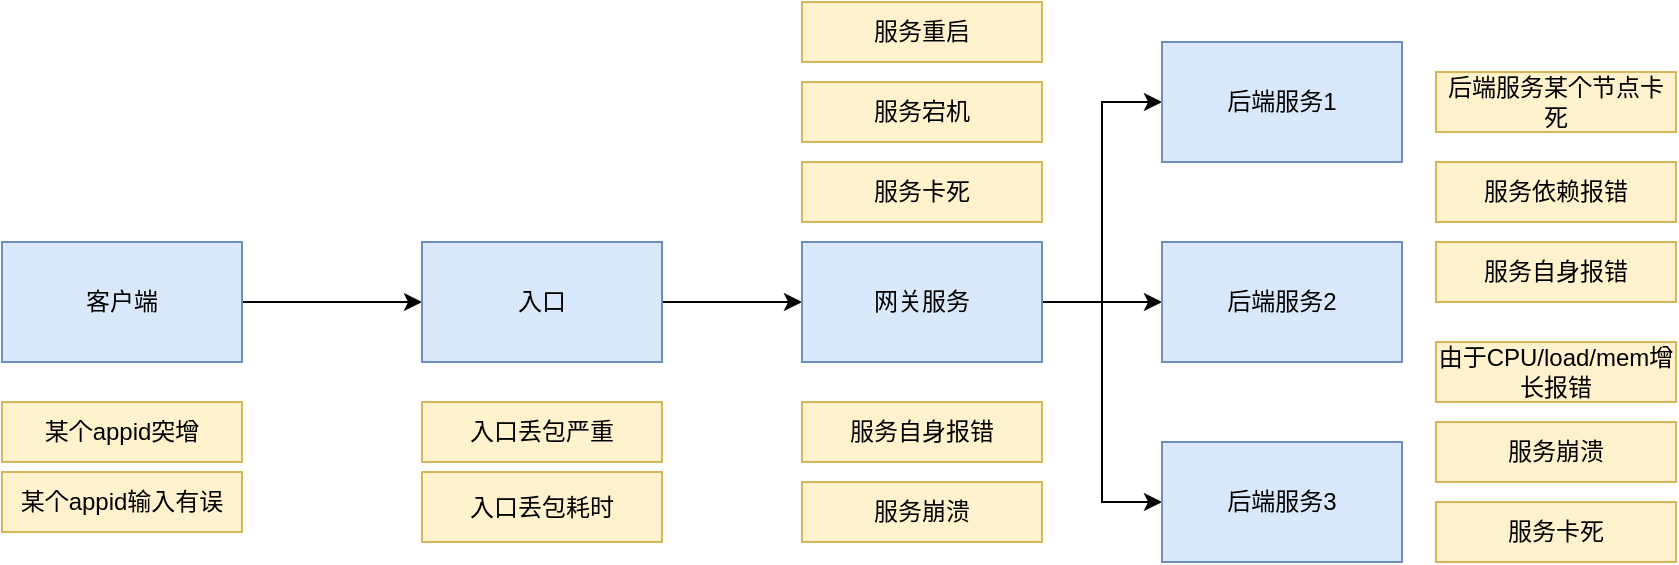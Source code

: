 <mxfile version="16.5.6" type="github" pages="4">
  <diagram id="Ny-8Wrho5Vq-EfbuOOsa" name="第 1 页">
    <mxGraphModel dx="946" dy="533" grid="1" gridSize="10" guides="1" tooltips="1" connect="1" arrows="1" fold="1" page="1" pageScale="1" pageWidth="827" pageHeight="1169" math="0" shadow="0">
      <root>
        <mxCell id="0" />
        <mxCell id="1" parent="0" />
        <mxCell id="jvP6OmvFsYNp6HMfNXCg-1" style="edgeStyle=orthogonalEdgeStyle;rounded=0;orthogonalLoop=1;jettySize=auto;html=1;exitX=1;exitY=0.5;exitDx=0;exitDy=0;entryX=0;entryY=0.5;entryDx=0;entryDy=0;" edge="1" parent="1" source="jvP6OmvFsYNp6HMfNXCg-2" target="jvP6OmvFsYNp6HMfNXCg-4">
          <mxGeometry relative="1" as="geometry" />
        </mxCell>
        <mxCell id="jvP6OmvFsYNp6HMfNXCg-2" value="客户端" style="rounded=0;whiteSpace=wrap;html=1;fillColor=#dae8fc;strokeColor=#6c8ebf;" vertex="1" parent="1">
          <mxGeometry x="30" y="210" width="120" height="60" as="geometry" />
        </mxCell>
        <mxCell id="jvP6OmvFsYNp6HMfNXCg-3" style="edgeStyle=orthogonalEdgeStyle;rounded=0;orthogonalLoop=1;jettySize=auto;html=1;exitX=1;exitY=0.5;exitDx=0;exitDy=0;" edge="1" parent="1" source="jvP6OmvFsYNp6HMfNXCg-4" target="jvP6OmvFsYNp6HMfNXCg-8">
          <mxGeometry relative="1" as="geometry" />
        </mxCell>
        <mxCell id="jvP6OmvFsYNp6HMfNXCg-4" value="入口" style="rounded=0;whiteSpace=wrap;html=1;fillColor=#dae8fc;strokeColor=#6c8ebf;" vertex="1" parent="1">
          <mxGeometry x="240" y="210" width="120" height="60" as="geometry" />
        </mxCell>
        <mxCell id="jvP6OmvFsYNp6HMfNXCg-5" style="edgeStyle=orthogonalEdgeStyle;rounded=0;orthogonalLoop=1;jettySize=auto;html=1;exitX=1;exitY=0.5;exitDx=0;exitDy=0;entryX=0;entryY=0.5;entryDx=0;entryDy=0;" edge="1" parent="1" source="jvP6OmvFsYNp6HMfNXCg-8" target="jvP6OmvFsYNp6HMfNXCg-10">
          <mxGeometry relative="1" as="geometry" />
        </mxCell>
        <mxCell id="jvP6OmvFsYNp6HMfNXCg-6" style="edgeStyle=orthogonalEdgeStyle;rounded=0;orthogonalLoop=1;jettySize=auto;html=1;exitX=1;exitY=0.5;exitDx=0;exitDy=0;entryX=0;entryY=0.5;entryDx=0;entryDy=0;" edge="1" parent="1" source="jvP6OmvFsYNp6HMfNXCg-8" target="jvP6OmvFsYNp6HMfNXCg-9">
          <mxGeometry relative="1" as="geometry" />
        </mxCell>
        <mxCell id="jvP6OmvFsYNp6HMfNXCg-7" style="edgeStyle=orthogonalEdgeStyle;rounded=0;orthogonalLoop=1;jettySize=auto;html=1;exitX=1;exitY=0.5;exitDx=0;exitDy=0;entryX=0;entryY=0.5;entryDx=0;entryDy=0;" edge="1" parent="1" source="jvP6OmvFsYNp6HMfNXCg-8" target="jvP6OmvFsYNp6HMfNXCg-11">
          <mxGeometry relative="1" as="geometry" />
        </mxCell>
        <mxCell id="jvP6OmvFsYNp6HMfNXCg-8" value="网关服务" style="rounded=0;whiteSpace=wrap;html=1;fillColor=#dae8fc;strokeColor=#6c8ebf;" vertex="1" parent="1">
          <mxGeometry x="430" y="210" width="120" height="60" as="geometry" />
        </mxCell>
        <mxCell id="jvP6OmvFsYNp6HMfNXCg-9" value="后端服务2" style="rounded=0;whiteSpace=wrap;html=1;fillColor=#dae8fc;strokeColor=#6c8ebf;" vertex="1" parent="1">
          <mxGeometry x="610" y="210" width="120" height="60" as="geometry" />
        </mxCell>
        <mxCell id="jvP6OmvFsYNp6HMfNXCg-10" value="后端服务1" style="rounded=0;whiteSpace=wrap;html=1;fillColor=#dae8fc;strokeColor=#6c8ebf;" vertex="1" parent="1">
          <mxGeometry x="610" y="110" width="120" height="60" as="geometry" />
        </mxCell>
        <mxCell id="jvP6OmvFsYNp6HMfNXCg-11" value="后端服务3" style="rounded=0;whiteSpace=wrap;html=1;fillColor=#dae8fc;strokeColor=#6c8ebf;" vertex="1" parent="1">
          <mxGeometry x="610" y="310" width="120" height="60" as="geometry" />
        </mxCell>
        <mxCell id="jvP6OmvFsYNp6HMfNXCg-12" value="某个appid突增" style="rounded=0;whiteSpace=wrap;html=1;fillColor=#fff2cc;strokeColor=#d6b656;" vertex="1" parent="1">
          <mxGeometry x="30" y="290" width="120" height="30" as="geometry" />
        </mxCell>
        <mxCell id="jvP6OmvFsYNp6HMfNXCg-13" value="某个appid输入有误" style="rounded=0;whiteSpace=wrap;html=1;fillColor=#fff2cc;strokeColor=#d6b656;" vertex="1" parent="1">
          <mxGeometry x="30" y="325" width="120" height="30" as="geometry" />
        </mxCell>
        <mxCell id="jvP6OmvFsYNp6HMfNXCg-14" value="入口丢包严重" style="rounded=0;whiteSpace=wrap;html=1;fillColor=#fff2cc;strokeColor=#d6b656;" vertex="1" parent="1">
          <mxGeometry x="240" y="290" width="120" height="30" as="geometry" />
        </mxCell>
        <mxCell id="jvP6OmvFsYNp6HMfNXCg-15" value="入口丢包耗时" style="rounded=0;whiteSpace=wrap;html=1;fillColor=#fff2cc;strokeColor=#d6b656;" vertex="1" parent="1">
          <mxGeometry x="240" y="325" width="120" height="35" as="geometry" />
        </mxCell>
        <mxCell id="jvP6OmvFsYNp6HMfNXCg-16" value="服务自身报错" style="rounded=0;whiteSpace=wrap;html=1;fillColor=#fff2cc;strokeColor=#d6b656;" vertex="1" parent="1">
          <mxGeometry x="430" y="290" width="120" height="30" as="geometry" />
        </mxCell>
        <mxCell id="jvP6OmvFsYNp6HMfNXCg-17" value="服务崩溃" style="rounded=0;whiteSpace=wrap;html=1;fillColor=#fff2cc;strokeColor=#d6b656;" vertex="1" parent="1">
          <mxGeometry x="430" y="330" width="120" height="30" as="geometry" />
        </mxCell>
        <mxCell id="jvP6OmvFsYNp6HMfNXCg-18" value="服务卡死" style="rounded=0;whiteSpace=wrap;html=1;fillColor=#fff2cc;strokeColor=#d6b656;" vertex="1" parent="1">
          <mxGeometry x="430" y="170" width="120" height="30" as="geometry" />
        </mxCell>
        <mxCell id="jvP6OmvFsYNp6HMfNXCg-19" value="服务宕机" style="rounded=0;whiteSpace=wrap;html=1;fillColor=#fff2cc;strokeColor=#d6b656;" vertex="1" parent="1">
          <mxGeometry x="430" y="130" width="120" height="30" as="geometry" />
        </mxCell>
        <mxCell id="jvP6OmvFsYNp6HMfNXCg-20" value="服务重启" style="rounded=0;whiteSpace=wrap;html=1;fillColor=#fff2cc;strokeColor=#d6b656;" vertex="1" parent="1">
          <mxGeometry x="430" y="90" width="120" height="30" as="geometry" />
        </mxCell>
        <mxCell id="jvP6OmvFsYNp6HMfNXCg-21" value="后端服务某个节点卡死" style="rounded=0;whiteSpace=wrap;html=1;fillColor=#fff2cc;strokeColor=#d6b656;" vertex="1" parent="1">
          <mxGeometry x="747" y="125" width="120" height="30" as="geometry" />
        </mxCell>
        <mxCell id="jvP6OmvFsYNp6HMfNXCg-22" value="服务依赖报错" style="rounded=0;whiteSpace=wrap;html=1;fillColor=#fff2cc;strokeColor=#d6b656;" vertex="1" parent="1">
          <mxGeometry x="747" y="170" width="120" height="30" as="geometry" />
        </mxCell>
        <mxCell id="jvP6OmvFsYNp6HMfNXCg-23" value="服务自身报错" style="rounded=0;whiteSpace=wrap;html=1;fillColor=#fff2cc;strokeColor=#d6b656;" vertex="1" parent="1">
          <mxGeometry x="747" y="210" width="120" height="30" as="geometry" />
        </mxCell>
        <mxCell id="jvP6OmvFsYNp6HMfNXCg-24" value="由于CPU/load/mem增长报错" style="rounded=0;whiteSpace=wrap;html=1;fillColor=#fff2cc;strokeColor=#d6b656;" vertex="1" parent="1">
          <mxGeometry x="747" y="260" width="120" height="30" as="geometry" />
        </mxCell>
        <mxCell id="jvP6OmvFsYNp6HMfNXCg-25" value="服务崩溃" style="rounded=0;whiteSpace=wrap;html=1;fillColor=#fff2cc;strokeColor=#d6b656;" vertex="1" parent="1">
          <mxGeometry x="747" y="300" width="120" height="30" as="geometry" />
        </mxCell>
        <mxCell id="jvP6OmvFsYNp6HMfNXCg-26" value="服务卡死" style="rounded=0;whiteSpace=wrap;html=1;fillColor=#fff2cc;strokeColor=#d6b656;" vertex="1" parent="1">
          <mxGeometry x="747" y="340" width="120" height="30" as="geometry" />
        </mxCell>
      </root>
    </mxGraphModel>
  </diagram>
  <diagram id="IlUvdFX-MNkEgwHh89TN" name="第 2 页">
    <mxGraphModel dx="946" dy="533" grid="1" gridSize="10" guides="1" tooltips="1" connect="1" arrows="1" fold="1" page="1" pageScale="1" pageWidth="827" pageHeight="1169" math="0" shadow="0">
      <root>
        <mxCell id="isNire4zLRNLIqYjn524-0" />
        <mxCell id="isNire4zLRNLIqYjn524-1" parent="isNire4zLRNLIqYjn524-0" />
        <mxCell id="isNire4zLRNLIqYjn524-2" style="edgeStyle=orthogonalEdgeStyle;curved=1;rounded=0;orthogonalLoop=1;jettySize=auto;html=1;exitX=1;exitY=0.5;exitDx=0;exitDy=0;entryX=0;entryY=0.5;entryDx=0;entryDy=0;fillColor=#fff2cc;strokeColor=#d6b656;" edge="1" parent="isNire4zLRNLIqYjn524-1" source="isNire4zLRNLIqYjn524-5" target="isNire4zLRNLIqYjn524-8">
          <mxGeometry relative="1" as="geometry" />
        </mxCell>
        <mxCell id="isNire4zLRNLIqYjn524-3" style="edgeStyle=orthogonalEdgeStyle;curved=1;rounded=0;orthogonalLoop=1;jettySize=auto;html=1;exitX=1;exitY=0.5;exitDx=0;exitDy=0;fillColor=#fff2cc;strokeColor=#d6b656;" edge="1" parent="isNire4zLRNLIqYjn524-1" source="isNire4zLRNLIqYjn524-5" target="isNire4zLRNLIqYjn524-12">
          <mxGeometry relative="1" as="geometry" />
        </mxCell>
        <mxCell id="isNire4zLRNLIqYjn524-4" style="edgeStyle=orthogonalEdgeStyle;curved=1;rounded=0;orthogonalLoop=1;jettySize=auto;html=1;exitX=1;exitY=0.5;exitDx=0;exitDy=0;entryX=0;entryY=0.5;entryDx=0;entryDy=0;fillColor=#fff2cc;strokeColor=#d6b656;" edge="1" parent="isNire4zLRNLIqYjn524-1" source="isNire4zLRNLIqYjn524-5" target="isNire4zLRNLIqYjn524-15">
          <mxGeometry relative="1" as="geometry" />
        </mxCell>
        <mxCell id="isNire4zLRNLIqYjn524-5" value="client" style="ellipse;whiteSpace=wrap;html=1;aspect=fixed;fillColor=#fff2cc;strokeColor=#d6b656;" vertex="1" parent="isNire4zLRNLIqYjn524-1">
          <mxGeometry x="120" y="230" width="80" height="80" as="geometry" />
        </mxCell>
        <mxCell id="isNire4zLRNLIqYjn524-6" style="edgeStyle=orthogonalEdgeStyle;rounded=0;orthogonalLoop=1;jettySize=auto;html=1;exitX=1;exitY=0.5;exitDx=0;exitDy=0;entryX=0;entryY=0.5;entryDx=0;entryDy=0;curved=1;fillColor=#fff2cc;strokeColor=#d6b656;" edge="1" parent="isNire4zLRNLIqYjn524-1" source="isNire4zLRNLIqYjn524-8" target="isNire4zLRNLIqYjn524-17">
          <mxGeometry relative="1" as="geometry" />
        </mxCell>
        <mxCell id="isNire4zLRNLIqYjn524-7" style="edgeStyle=orthogonalEdgeStyle;curved=1;rounded=0;orthogonalLoop=1;jettySize=auto;html=1;exitX=1;exitY=0.5;exitDx=0;exitDy=0;entryX=0;entryY=0.5;entryDx=0;entryDy=0;fillColor=#fff2cc;strokeColor=#d6b656;" edge="1" parent="isNire4zLRNLIqYjn524-1" source="isNire4zLRNLIqYjn524-8" target="isNire4zLRNLIqYjn524-20">
          <mxGeometry relative="1" as="geometry" />
        </mxCell>
        <mxCell id="isNire4zLRNLIqYjn524-8" value="A" style="ellipse;whiteSpace=wrap;html=1;aspect=fixed;fillColor=#fff2cc;strokeColor=#d6b656;" vertex="1" parent="isNire4zLRNLIqYjn524-1">
          <mxGeometry x="270" y="140" width="60" height="60" as="geometry" />
        </mxCell>
        <mxCell id="isNire4zLRNLIqYjn524-9" style="edgeStyle=orthogonalEdgeStyle;curved=1;rounded=0;orthogonalLoop=1;jettySize=auto;html=1;exitX=1;exitY=0.5;exitDx=0;exitDy=0;entryX=0;entryY=0.5;entryDx=0;entryDy=0;fillColor=#fff2cc;strokeColor=#d6b656;" edge="1" parent="isNire4zLRNLIqYjn524-1" source="isNire4zLRNLIqYjn524-12" target="isNire4zLRNLIqYjn524-17">
          <mxGeometry relative="1" as="geometry" />
        </mxCell>
        <mxCell id="isNire4zLRNLIqYjn524-10" style="edgeStyle=orthogonalEdgeStyle;curved=1;rounded=0;orthogonalLoop=1;jettySize=auto;html=1;exitX=1;exitY=0.5;exitDx=0;exitDy=0;fillColor=#fff2cc;strokeColor=#d6b656;" edge="1" parent="isNire4zLRNLIqYjn524-1" source="isNire4zLRNLIqYjn524-12" target="isNire4zLRNLIqYjn524-20">
          <mxGeometry relative="1" as="geometry" />
        </mxCell>
        <mxCell id="isNire4zLRNLIqYjn524-11" style="edgeStyle=orthogonalEdgeStyle;curved=1;rounded=0;orthogonalLoop=1;jettySize=auto;html=1;exitX=1;exitY=0.5;exitDx=0;exitDy=0;entryX=0;entryY=0.5;entryDx=0;entryDy=0;fillColor=#fff2cc;strokeColor=#d6b656;" edge="1" parent="isNire4zLRNLIqYjn524-1" source="isNire4zLRNLIqYjn524-12" target="isNire4zLRNLIqYjn524-25">
          <mxGeometry relative="1" as="geometry" />
        </mxCell>
        <mxCell id="isNire4zLRNLIqYjn524-12" value="B" style="ellipse;whiteSpace=wrap;html=1;aspect=fixed;fillColor=#fff2cc;strokeColor=#d6b656;" vertex="1" parent="isNire4zLRNLIqYjn524-1">
          <mxGeometry x="270" y="250" width="60" height="60" as="geometry" />
        </mxCell>
        <mxCell id="isNire4zLRNLIqYjn524-13" style="edgeStyle=orthogonalEdgeStyle;curved=1;rounded=0;orthogonalLoop=1;jettySize=auto;html=1;exitX=1;exitY=0.5;exitDx=0;exitDy=0;entryX=0;entryY=0.5;entryDx=0;entryDy=0;fillColor=#fff2cc;strokeColor=#d6b656;" edge="1" parent="isNire4zLRNLIqYjn524-1" source="isNire4zLRNLIqYjn524-15" target="isNire4zLRNLIqYjn524-23">
          <mxGeometry relative="1" as="geometry" />
        </mxCell>
        <mxCell id="isNire4zLRNLIqYjn524-14" style="edgeStyle=orthogonalEdgeStyle;curved=1;rounded=0;orthogonalLoop=1;jettySize=auto;html=1;exitX=1;exitY=0.5;exitDx=0;exitDy=0;fillColor=#fff2cc;strokeColor=#d6b656;" edge="1" parent="isNire4zLRNLIqYjn524-1" source="isNire4zLRNLIqYjn524-15" target="isNire4zLRNLIqYjn524-25">
          <mxGeometry relative="1" as="geometry" />
        </mxCell>
        <mxCell id="isNire4zLRNLIqYjn524-15" value="C" style="ellipse;whiteSpace=wrap;html=1;aspect=fixed;fillColor=#fff2cc;strokeColor=#d6b656;" vertex="1" parent="isNire4zLRNLIqYjn524-1">
          <mxGeometry x="270" y="350" width="60" height="60" as="geometry" />
        </mxCell>
        <mxCell id="isNire4zLRNLIqYjn524-16" style="edgeStyle=orthogonalEdgeStyle;curved=1;rounded=0;orthogonalLoop=1;jettySize=auto;html=1;exitX=1;exitY=0.5;exitDx=0;exitDy=0;entryX=0;entryY=0.5;entryDx=0;entryDy=0;fillColor=#fff2cc;strokeColor=#d6b656;" edge="1" parent="isNire4zLRNLIqYjn524-1" source="isNire4zLRNLIqYjn524-17" target="isNire4zLRNLIqYjn524-28">
          <mxGeometry relative="1" as="geometry" />
        </mxCell>
        <mxCell id="isNire4zLRNLIqYjn524-17" value="D1" style="ellipse;whiteSpace=wrap;html=1;aspect=fixed;fillColor=#fff2cc;strokeColor=#d6b656;" vertex="1" parent="isNire4zLRNLIqYjn524-1">
          <mxGeometry x="414" y="140" width="50" height="50" as="geometry" />
        </mxCell>
        <mxCell id="isNire4zLRNLIqYjn524-18" style="edgeStyle=orthogonalEdgeStyle;curved=1;rounded=0;orthogonalLoop=1;jettySize=auto;html=1;exitX=1;exitY=0.5;exitDx=0;exitDy=0;entryX=0;entryY=0.5;entryDx=0;entryDy=0;fillColor=#fff2cc;strokeColor=#d6b656;" edge="1" parent="isNire4zLRNLIqYjn524-1" source="isNire4zLRNLIqYjn524-20" target="isNire4zLRNLIqYjn524-32">
          <mxGeometry relative="1" as="geometry" />
        </mxCell>
        <mxCell id="isNire4zLRNLIqYjn524-19" style="edgeStyle=orthogonalEdgeStyle;curved=1;rounded=0;orthogonalLoop=1;jettySize=auto;html=1;exitX=1;exitY=0.5;exitDx=0;exitDy=0;fillColor=#fff2cc;strokeColor=#d6b656;" edge="1" parent="isNire4zLRNLIqYjn524-1" source="isNire4zLRNLIqYjn524-20" target="isNire4zLRNLIqYjn524-28">
          <mxGeometry relative="1" as="geometry" />
        </mxCell>
        <mxCell id="isNire4zLRNLIqYjn524-20" value="D2" style="ellipse;whiteSpace=wrap;html=1;aspect=fixed;fillColor=#fff2cc;strokeColor=#d6b656;" vertex="1" parent="isNire4zLRNLIqYjn524-1">
          <mxGeometry x="414" y="210" width="50" height="50" as="geometry" />
        </mxCell>
        <mxCell id="isNire4zLRNLIqYjn524-21" style="edgeStyle=orthogonalEdgeStyle;curved=1;rounded=0;orthogonalLoop=1;jettySize=auto;html=1;exitX=1;exitY=0.5;exitDx=0;exitDy=0;entryX=0;entryY=0.5;entryDx=0;entryDy=0;fillColor=#fff2cc;strokeColor=#d6b656;" edge="1" parent="isNire4zLRNLIqYjn524-1" source="isNire4zLRNLIqYjn524-23" target="isNire4zLRNLIqYjn524-32">
          <mxGeometry relative="1" as="geometry" />
        </mxCell>
        <mxCell id="isNire4zLRNLIqYjn524-22" style="edgeStyle=orthogonalEdgeStyle;curved=1;rounded=0;orthogonalLoop=1;jettySize=auto;html=1;exitX=1;exitY=0.5;exitDx=0;exitDy=0;entryX=0;entryY=0.5;entryDx=0;entryDy=0;fillColor=#fff2cc;strokeColor=#d6b656;" edge="1" parent="isNire4zLRNLIqYjn524-1" source="isNire4zLRNLIqYjn524-23" target="isNire4zLRNLIqYjn524-28">
          <mxGeometry relative="1" as="geometry" />
        </mxCell>
        <mxCell id="isNire4zLRNLIqYjn524-23" value="D3" style="ellipse;whiteSpace=wrap;html=1;aspect=fixed;fillColor=#fff2cc;strokeColor=#d6b656;" vertex="1" parent="isNire4zLRNLIqYjn524-1">
          <mxGeometry x="414" y="280" width="50" height="50" as="geometry" />
        </mxCell>
        <mxCell id="isNire4zLRNLIqYjn524-24" style="edgeStyle=orthogonalEdgeStyle;curved=1;rounded=0;orthogonalLoop=1;jettySize=auto;html=1;exitX=1;exitY=0.5;exitDx=0;exitDy=0;entryX=0;entryY=0.5;entryDx=0;entryDy=0;fillColor=#fff2cc;strokeColor=#d6b656;" edge="1" parent="isNire4zLRNLIqYjn524-1" source="isNire4zLRNLIqYjn524-25" target="isNire4zLRNLIqYjn524-32">
          <mxGeometry relative="1" as="geometry" />
        </mxCell>
        <mxCell id="isNire4zLRNLIqYjn524-25" value="D4" style="ellipse;whiteSpace=wrap;html=1;aspect=fixed;fillColor=#fff2cc;strokeColor=#d6b656;" vertex="1" parent="isNire4zLRNLIqYjn524-1">
          <mxGeometry x="410" y="346" width="54" height="54" as="geometry" />
        </mxCell>
        <mxCell id="isNire4zLRNLIqYjn524-26" style="edgeStyle=orthogonalEdgeStyle;curved=1;rounded=0;orthogonalLoop=1;jettySize=auto;html=1;exitX=1;exitY=0.5;exitDx=0;exitDy=0;entryX=0;entryY=0.5;entryDx=0;entryDy=0;fillColor=#fff2cc;strokeColor=#d6b656;" edge="1" parent="isNire4zLRNLIqYjn524-1" source="isNire4zLRNLIqYjn524-28" target="isNire4zLRNLIqYjn524-33">
          <mxGeometry relative="1" as="geometry" />
        </mxCell>
        <mxCell id="isNire4zLRNLIqYjn524-27" style="edgeStyle=orthogonalEdgeStyle;curved=1;rounded=0;orthogonalLoop=1;jettySize=auto;html=1;exitX=1;exitY=0.5;exitDx=0;exitDy=0;entryX=0;entryY=0.5;entryDx=0;entryDy=0;fillColor=#fff2cc;strokeColor=#d6b656;" edge="1" parent="isNire4zLRNLIqYjn524-1" source="isNire4zLRNLIqYjn524-28" target="isNire4zLRNLIqYjn524-34">
          <mxGeometry relative="1" as="geometry" />
        </mxCell>
        <mxCell id="isNire4zLRNLIqYjn524-28" value="E1" style="ellipse;whiteSpace=wrap;html=1;aspect=fixed;fillColor=#fff2cc;strokeColor=#d6b656;" vertex="1" parent="isNire4zLRNLIqYjn524-1">
          <mxGeometry x="540" y="200" width="50" height="50" as="geometry" />
        </mxCell>
        <mxCell id="isNire4zLRNLIqYjn524-29" style="edgeStyle=orthogonalEdgeStyle;curved=1;rounded=0;orthogonalLoop=1;jettySize=auto;html=1;exitX=1;exitY=0.5;exitDx=0;exitDy=0;fillColor=#fff2cc;strokeColor=#d6b656;" edge="1" parent="isNire4zLRNLIqYjn524-1" source="isNire4zLRNLIqYjn524-32" target="isNire4zLRNLIqYjn524-35">
          <mxGeometry relative="1" as="geometry" />
        </mxCell>
        <mxCell id="isNire4zLRNLIqYjn524-30" style="edgeStyle=orthogonalEdgeStyle;curved=1;rounded=0;orthogonalLoop=1;jettySize=auto;html=1;exitX=1;exitY=0.5;exitDx=0;exitDy=0;entryX=0;entryY=0.5;entryDx=0;entryDy=0;fillColor=#fff2cc;strokeColor=#d6b656;" edge="1" parent="isNire4zLRNLIqYjn524-1" source="isNire4zLRNLIqYjn524-32" target="isNire4zLRNLIqYjn524-36">
          <mxGeometry relative="1" as="geometry" />
        </mxCell>
        <mxCell id="isNire4zLRNLIqYjn524-31" style="edgeStyle=orthogonalEdgeStyle;curved=1;rounded=0;orthogonalLoop=1;jettySize=auto;html=1;exitX=1;exitY=0.5;exitDx=0;exitDy=0;entryX=0;entryY=0.5;entryDx=0;entryDy=0;fillColor=#fff2cc;strokeColor=#d6b656;" edge="1" parent="isNire4zLRNLIqYjn524-1" source="isNire4zLRNLIqYjn524-32" target="isNire4zLRNLIqYjn524-37">
          <mxGeometry relative="1" as="geometry" />
        </mxCell>
        <mxCell id="isNire4zLRNLIqYjn524-32" value="E2" style="ellipse;whiteSpace=wrap;html=1;aspect=fixed;fillColor=#fff2cc;strokeColor=#d6b656;" vertex="1" parent="isNire4zLRNLIqYjn524-1">
          <mxGeometry x="540" y="280" width="50" height="50" as="geometry" />
        </mxCell>
        <mxCell id="isNire4zLRNLIqYjn524-33" value="F1" style="ellipse;whiteSpace=wrap;html=1;aspect=fixed;fillColor=#fff2cc;strokeColor=#d6b656;" vertex="1" parent="isNire4zLRNLIqYjn524-1">
          <mxGeometry x="660" y="90" width="50" height="50" as="geometry" />
        </mxCell>
        <mxCell id="isNire4zLRNLIqYjn524-34" value="F2" style="ellipse;whiteSpace=wrap;html=1;aspect=fixed;fillColor=#fff2cc;strokeColor=#d6b656;" vertex="1" parent="isNire4zLRNLIqYjn524-1">
          <mxGeometry x="660" y="170" width="50" height="50" as="geometry" />
        </mxCell>
        <mxCell id="isNire4zLRNLIqYjn524-35" value="F3" style="ellipse;whiteSpace=wrap;html=1;aspect=fixed;fillColor=#fff2cc;strokeColor=#d6b656;" vertex="1" parent="isNire4zLRNLIqYjn524-1">
          <mxGeometry x="660" y="240" width="50" height="50" as="geometry" />
        </mxCell>
        <mxCell id="isNire4zLRNLIqYjn524-36" value="F4" style="ellipse;whiteSpace=wrap;html=1;aspect=fixed;fillColor=#fff2cc;strokeColor=#d6b656;" vertex="1" parent="isNire4zLRNLIqYjn524-1">
          <mxGeometry x="660" y="320" width="50" height="50" as="geometry" />
        </mxCell>
        <mxCell id="isNire4zLRNLIqYjn524-37" value="F5" style="ellipse;whiteSpace=wrap;html=1;aspect=fixed;fillColor=#fff2cc;strokeColor=#d6b656;" vertex="1" parent="isNire4zLRNLIqYjn524-1">
          <mxGeometry x="660" y="390" width="50" height="50" as="geometry" />
        </mxCell>
        <mxCell id="isNire4zLRNLIqYjn524-38" value="" style="curved=1;endArrow=none;html=1;rounded=0;endFill=0;strokeColor=#FF0000;dashed=1;fillColor=#fff2cc;strokeWidth=2;" edge="1" parent="isNire4zLRNLIqYjn524-1">
          <mxGeometry width="50" height="50" relative="1" as="geometry">
            <mxPoint x="710" y="370" as="sourcePoint" />
            <mxPoint x="130" y="210" as="targetPoint" />
            <Array as="points">
              <mxPoint x="540" y="320" />
              <mxPoint x="420" y="330" />
              <mxPoint x="250" y="300" />
              <mxPoint x="80" y="340" />
            </Array>
          </mxGeometry>
        </mxCell>
        <mxCell id="isNire4zLRNLIqYjn524-39" value="" style="curved=1;endArrow=none;html=1;rounded=0;endFill=0;strokeColor=#FF0000;dashed=1;fillColor=#fff2cc;strokeWidth=2;" edge="1" parent="isNire4zLRNLIqYjn524-1">
          <mxGeometry width="50" height="50" relative="1" as="geometry">
            <mxPoint x="710" y="370" as="sourcePoint" />
            <mxPoint x="130" y="220" as="targetPoint" />
            <Array as="points">
              <mxPoint x="720" y="330" />
              <mxPoint x="610" y="260" />
              <mxPoint x="470" y="280" />
              <mxPoint x="330" y="250" />
            </Array>
          </mxGeometry>
        </mxCell>
      </root>
    </mxGraphModel>
  </diagram>
  <diagram id="GFhpJEoDdBSEfHbt3taC" name="第 3 页">
    <mxGraphModel dx="946" dy="533" grid="1" gridSize="10" guides="1" tooltips="1" connect="1" arrows="1" fold="1" page="1" pageScale="1" pageWidth="827" pageHeight="1169" math="0" shadow="0">
      <root>
        <mxCell id="_rXL0SZnPay07BBGvID3-0" />
        <mxCell id="_rXL0SZnPay07BBGvID3-1" parent="_rXL0SZnPay07BBGvID3-0" />
        <mxCell id="_rXL0SZnPay07BBGvID3-2" value="" style="rounded=0;whiteSpace=wrap;html=1;" vertex="1" parent="_rXL0SZnPay07BBGvID3-1">
          <mxGeometry x="10" y="80" width="570" height="460" as="geometry" />
        </mxCell>
        <mxCell id="_rXL0SZnPay07BBGvID3-3" style="edgeStyle=orthogonalEdgeStyle;rounded=1;orthogonalLoop=1;jettySize=auto;html=1;exitX=0.5;exitY=1;exitDx=0;exitDy=0;endArrow=classic;endFill=1;strokeColor=#6c8ebf;strokeWidth=2;startArrow=none;startFill=0;fillColor=#dae8fc;" edge="1" parent="_rXL0SZnPay07BBGvID3-1" source="_rXL0SZnPay07BBGvID3-4" target="_rXL0SZnPay07BBGvID3-6">
          <mxGeometry relative="1" as="geometry" />
        </mxCell>
        <mxCell id="_rXL0SZnPay07BBGvID3-4" value="APPID成功率突降" style="rounded=0;whiteSpace=wrap;html=1;fillColor=#dae8fc;strokeColor=#6c8ebf;" vertex="1" parent="_rXL0SZnPay07BBGvID3-1">
          <mxGeometry x="220" y="90" width="120" height="40" as="geometry" />
        </mxCell>
        <mxCell id="_rXL0SZnPay07BBGvID3-5" style="edgeStyle=orthogonalEdgeStyle;rounded=1;orthogonalLoop=1;jettySize=auto;html=1;exitX=0.5;exitY=1;exitDx=0;exitDy=0;entryX=0.5;entryY=0;entryDx=0;entryDy=0;startArrow=none;startFill=0;endArrow=classic;endFill=1;strokeColor=#6c8ebf;strokeWidth=2;fillColor=#dae8fc;" edge="1" parent="_rXL0SZnPay07BBGvID3-1" source="_rXL0SZnPay07BBGvID3-6" target="_rXL0SZnPay07BBGvID3-21">
          <mxGeometry relative="1" as="geometry" />
        </mxCell>
        <mxCell id="_rXL0SZnPay07BBGvID3-6" value="提取出错误码" style="rounded=0;whiteSpace=wrap;html=1;fillColor=#dae8fc;strokeColor=#6c8ebf;" vertex="1" parent="_rXL0SZnPay07BBGvID3-1">
          <mxGeometry x="220" y="160" width="120" height="40" as="geometry" />
        </mxCell>
        <mxCell id="_rXL0SZnPay07BBGvID3-7" style="edgeStyle=orthogonalEdgeStyle;rounded=1;orthogonalLoop=1;jettySize=auto;html=1;exitX=0.5;exitY=1;exitDx=0;exitDy=0;entryX=0.5;entryY=0;entryDx=0;entryDy=0;startArrow=none;startFill=0;endArrow=classic;endFill=1;strokeColor=#FF66B3;strokeWidth=2;" edge="1" parent="_rXL0SZnPay07BBGvID3-1" source="_rXL0SZnPay07BBGvID3-11" target="_rXL0SZnPay07BBGvID3-13">
          <mxGeometry relative="1" as="geometry" />
        </mxCell>
        <mxCell id="_rXL0SZnPay07BBGvID3-8" style="edgeStyle=orthogonalEdgeStyle;rounded=1;orthogonalLoop=1;jettySize=auto;html=1;exitX=0.5;exitY=1;exitDx=0;exitDy=0;entryX=0.5;entryY=0;entryDx=0;entryDy=0;startArrow=none;startFill=0;endArrow=classic;endFill=1;strokeColor=#FF66B3;strokeWidth=2;" edge="1" parent="_rXL0SZnPay07BBGvID3-1" source="_rXL0SZnPay07BBGvID3-11" target="_rXL0SZnPay07BBGvID3-15">
          <mxGeometry relative="1" as="geometry" />
        </mxCell>
        <mxCell id="_rXL0SZnPay07BBGvID3-9" style="edgeStyle=orthogonalEdgeStyle;rounded=1;orthogonalLoop=1;jettySize=auto;html=1;exitX=0.5;exitY=1;exitDx=0;exitDy=0;entryX=0.5;entryY=0;entryDx=0;entryDy=0;startArrow=none;startFill=0;endArrow=classic;endFill=1;strokeColor=#FF66B3;strokeWidth=2;" edge="1" parent="_rXL0SZnPay07BBGvID3-1" source="_rXL0SZnPay07BBGvID3-11" target="_rXL0SZnPay07BBGvID3-17">
          <mxGeometry relative="1" as="geometry" />
        </mxCell>
        <mxCell id="_rXL0SZnPay07BBGvID3-10" style="edgeStyle=orthogonalEdgeStyle;rounded=1;orthogonalLoop=1;jettySize=auto;html=1;exitX=0.5;exitY=1;exitDx=0;exitDy=0;startArrow=none;startFill=0;endArrow=classic;endFill=1;strokeColor=#FF66B3;strokeWidth=2;" edge="1" parent="_rXL0SZnPay07BBGvID3-1" source="_rXL0SZnPay07BBGvID3-11" target="_rXL0SZnPay07BBGvID3-19">
          <mxGeometry relative="1" as="geometry" />
        </mxCell>
        <mxCell id="_rXL0SZnPay07BBGvID3-11" value="专家处理经验" style="rounded=0;whiteSpace=wrap;html=1;fillColor=#dae8fc;strokeColor=#6c8ebf;" vertex="1" parent="_rXL0SZnPay07BBGvID3-1">
          <mxGeometry x="220" y="280" width="120" height="40" as="geometry" />
        </mxCell>
        <mxCell id="_rXL0SZnPay07BBGvID3-12" style="edgeStyle=orthogonalEdgeStyle;rounded=1;orthogonalLoop=1;jettySize=auto;html=1;exitX=0.5;exitY=1;exitDx=0;exitDy=0;startArrow=none;startFill=0;endArrow=classic;endFill=1;strokeColor=#FF66B3;strokeWidth=2;" edge="1" parent="_rXL0SZnPay07BBGvID3-1" source="_rXL0SZnPay07BBGvID3-13" target="_rXL0SZnPay07BBGvID3-22">
          <mxGeometry relative="1" as="geometry" />
        </mxCell>
        <mxCell id="_rXL0SZnPay07BBGvID3-13" value="某appid突增" style="rounded=0;whiteSpace=wrap;html=1;fillColor=#f8cecc;strokeColor=#b85450;" vertex="1" parent="_rXL0SZnPay07BBGvID3-1">
          <mxGeometry x="30" y="380" width="100" height="40" as="geometry" />
        </mxCell>
        <mxCell id="_rXL0SZnPay07BBGvID3-14" style="edgeStyle=orthogonalEdgeStyle;rounded=1;orthogonalLoop=1;jettySize=auto;html=1;exitX=0.5;exitY=1;exitDx=0;exitDy=0;entryX=0.5;entryY=0;entryDx=0;entryDy=0;startArrow=none;startFill=0;endArrow=classic;endFill=1;strokeColor=#FF66B3;strokeWidth=2;" edge="1" parent="_rXL0SZnPay07BBGvID3-1" source="_rXL0SZnPay07BBGvID3-15" target="_rXL0SZnPay07BBGvID3-22">
          <mxGeometry relative="1" as="geometry" />
        </mxCell>
        <mxCell id="_rXL0SZnPay07BBGvID3-15" value="服务崩溃" style="rounded=0;whiteSpace=wrap;html=1;fillColor=#f8cecc;strokeColor=#b85450;" vertex="1" parent="_rXL0SZnPay07BBGvID3-1">
          <mxGeometry x="170" y="380" width="100" height="40" as="geometry" />
        </mxCell>
        <mxCell id="_rXL0SZnPay07BBGvID3-16" style="edgeStyle=orthogonalEdgeStyle;rounded=1;orthogonalLoop=1;jettySize=auto;html=1;exitX=0.5;exitY=1;exitDx=0;exitDy=0;startArrow=none;startFill=0;endArrow=classic;endFill=1;strokeColor=#FF66B3;strokeWidth=2;" edge="1" parent="_rXL0SZnPay07BBGvID3-1" source="_rXL0SZnPay07BBGvID3-17" target="_rXL0SZnPay07BBGvID3-22">
          <mxGeometry relative="1" as="geometry" />
        </mxCell>
        <mxCell id="_rXL0SZnPay07BBGvID3-17" value="服务卡死" style="rounded=0;whiteSpace=wrap;html=1;fillColor=#f8cecc;strokeColor=#b85450;" vertex="1" parent="_rXL0SZnPay07BBGvID3-1">
          <mxGeometry x="310" y="380" width="100" height="40" as="geometry" />
        </mxCell>
        <mxCell id="_rXL0SZnPay07BBGvID3-18" style="edgeStyle=orthogonalEdgeStyle;rounded=1;orthogonalLoop=1;jettySize=auto;html=1;exitX=0.5;exitY=1;exitDx=0;exitDy=0;entryX=0.5;entryY=0;entryDx=0;entryDy=0;startArrow=none;startFill=0;endArrow=classic;endFill=1;strokeColor=#FF66B3;strokeWidth=2;" edge="1" parent="_rXL0SZnPay07BBGvID3-1" source="_rXL0SZnPay07BBGvID3-19" target="_rXL0SZnPay07BBGvID3-22">
          <mxGeometry relative="1" as="geometry" />
        </mxCell>
        <mxCell id="_rXL0SZnPay07BBGvID3-19" value="节点宕机" style="rounded=0;whiteSpace=wrap;html=1;fillColor=#f8cecc;strokeColor=#b85450;" vertex="1" parent="_rXL0SZnPay07BBGvID3-1">
          <mxGeometry x="450" y="380" width="100" height="40" as="geometry" />
        </mxCell>
        <mxCell id="_rXL0SZnPay07BBGvID3-20" style="edgeStyle=orthogonalEdgeStyle;rounded=1;orthogonalLoop=1;jettySize=auto;html=1;exitX=0.5;exitY=1;exitDx=0;exitDy=0;entryX=0.5;entryY=0;entryDx=0;entryDy=0;startArrow=none;startFill=0;endArrow=classic;endFill=1;strokeColor=#6c8ebf;strokeWidth=2;fillColor=#dae8fc;" edge="1" parent="_rXL0SZnPay07BBGvID3-1" source="_rXL0SZnPay07BBGvID3-21" target="_rXL0SZnPay07BBGvID3-11">
          <mxGeometry relative="1" as="geometry" />
        </mxCell>
        <mxCell id="_rXL0SZnPay07BBGvID3-21" value="根因分析框架" style="rounded=0;whiteSpace=wrap;html=1;fillColor=#dae8fc;strokeColor=#6c8ebf;" vertex="1" parent="_rXL0SZnPay07BBGvID3-1">
          <mxGeometry x="220" y="220" width="120" height="40" as="geometry" />
        </mxCell>
        <mxCell id="_rXL0SZnPay07BBGvID3-22" value="根因分析输出" style="rounded=0;whiteSpace=wrap;html=1;fillColor=#d5e8d4;strokeColor=#82b366;" vertex="1" parent="_rXL0SZnPay07BBGvID3-1">
          <mxGeometry x="220" y="480" width="120" height="40" as="geometry" />
        </mxCell>
        <mxCell id="_rXL0SZnPay07BBGvID3-23" value="&lt;b&gt;&lt;font style=&quot;font-size: 14px;&quot;&gt;业务告警触发根因分析&lt;/font&gt;&lt;/b&gt;" style="text;html=1;align=center;verticalAlign=middle;resizable=0;points=[];autosize=1;strokeColor=none;fillColor=none;" vertex="1" parent="_rXL0SZnPay07BBGvID3-1">
          <mxGeometry x="350" y="100" width="160" height="20" as="geometry" />
        </mxCell>
        <mxCell id="_rXL0SZnPay07BBGvID3-24" value="&lt;b&gt;场景1&lt;/b&gt;" style="rounded=0;whiteSpace=wrap;html=1;fillColor=#ffe6cc;strokeColor=#d79b00;" vertex="1" parent="_rXL0SZnPay07BBGvID3-1">
          <mxGeometry x="40" y="150" width="120" height="40" as="geometry" />
        </mxCell>
        <mxCell id="_rXL0SZnPay07BBGvID3-25" value="&lt;b&gt;&lt;font style=&quot;font-size: 14px;&quot;&gt;错误码类场景根因分析&lt;/font&gt;&lt;/b&gt;" style="rounded=0;whiteSpace=wrap;html=1;fillColor=#f8cecc;strokeColor=#b85450;" vertex="1" parent="_rXL0SZnPay07BBGvID3-1">
          <mxGeometry x="40" y="100" width="120" height="40" as="geometry" />
        </mxCell>
      </root>
    </mxGraphModel>
  </diagram>
  <diagram id="w7FcF75Tg7u2-QUeBz64" name="第 4 页">
    <mxGraphModel dx="946" dy="533" grid="1" gridSize="10" guides="1" tooltips="1" connect="1" arrows="1" fold="1" page="1" pageScale="1" pageWidth="827" pageHeight="1169" math="0" shadow="0">
      <root>
        <mxCell id="1xqsAIKoGmmodDAJ6Mbj-0" />
        <mxCell id="1xqsAIKoGmmodDAJ6Mbj-1" parent="1xqsAIKoGmmodDAJ6Mbj-0" />
        <mxCell id="1xqsAIKoGmmodDAJ6Mbj-2" value="" style="rounded=0;whiteSpace=wrap;html=1;" vertex="1" parent="1xqsAIKoGmmodDAJ6Mbj-1">
          <mxGeometry x="605" y="80" width="570" height="550" as="geometry" />
        </mxCell>
        <mxCell id="1xqsAIKoGmmodDAJ6Mbj-3" style="edgeStyle=orthogonalEdgeStyle;rounded=1;orthogonalLoop=1;jettySize=auto;html=1;exitX=0.5;exitY=1;exitDx=0;exitDy=0;endArrow=classic;endFill=1;strokeColor=#6c8ebf;strokeWidth=2;startArrow=none;startFill=0;fillColor=#dae8fc;" edge="1" parent="1xqsAIKoGmmodDAJ6Mbj-1" source="1xqsAIKoGmmodDAJ6Mbj-4" target="1xqsAIKoGmmodDAJ6Mbj-6">
          <mxGeometry relative="1" as="geometry" />
        </mxCell>
        <mxCell id="1xqsAIKoGmmodDAJ6Mbj-4" value="APPID成功率突降" style="rounded=0;whiteSpace=wrap;html=1;fillColor=#dae8fc;strokeColor=#6c8ebf;" vertex="1" parent="1xqsAIKoGmmodDAJ6Mbj-1">
          <mxGeometry x="830" y="90" width="120" height="40" as="geometry" />
        </mxCell>
        <mxCell id="1xqsAIKoGmmodDAJ6Mbj-5" style="edgeStyle=orthogonalEdgeStyle;rounded=1;orthogonalLoop=1;jettySize=auto;html=1;exitX=0.5;exitY=1;exitDx=0;exitDy=0;entryX=0.5;entryY=0;entryDx=0;entryDy=0;startArrow=none;startFill=0;endArrow=classic;endFill=1;strokeColor=#6c8ebf;strokeWidth=2;fillColor=#dae8fc;" edge="1" parent="1xqsAIKoGmmodDAJ6Mbj-1" source="1xqsAIKoGmmodDAJ6Mbj-6" target="1xqsAIKoGmmodDAJ6Mbj-21">
          <mxGeometry relative="1" as="geometry" />
        </mxCell>
        <mxCell id="1xqsAIKoGmmodDAJ6Mbj-6" value="提取出错误码" style="rounded=0;whiteSpace=wrap;html=1;fillColor=#dae8fc;strokeColor=#6c8ebf;" vertex="1" parent="1xqsAIKoGmmodDAJ6Mbj-1">
          <mxGeometry x="830" y="160" width="120" height="40" as="geometry" />
        </mxCell>
        <mxCell id="1xqsAIKoGmmodDAJ6Mbj-7" style="edgeStyle=orthogonalEdgeStyle;rounded=1;orthogonalLoop=1;jettySize=auto;html=1;exitX=0.5;exitY=1;exitDx=0;exitDy=0;entryX=0.5;entryY=0;entryDx=0;entryDy=0;startArrow=none;startFill=0;endArrow=classic;endFill=1;strokeColor=#FF66B3;strokeWidth=2;" edge="1" parent="1xqsAIKoGmmodDAJ6Mbj-1" source="1xqsAIKoGmmodDAJ6Mbj-11" target="1xqsAIKoGmmodDAJ6Mbj-13">
          <mxGeometry relative="1" as="geometry" />
        </mxCell>
        <mxCell id="1xqsAIKoGmmodDAJ6Mbj-8" style="edgeStyle=orthogonalEdgeStyle;rounded=1;orthogonalLoop=1;jettySize=auto;html=1;exitX=0.5;exitY=1;exitDx=0;exitDy=0;entryX=0.5;entryY=0;entryDx=0;entryDy=0;startArrow=none;startFill=0;endArrow=classic;endFill=1;strokeColor=#FF66B3;strokeWidth=2;" edge="1" parent="1xqsAIKoGmmodDAJ6Mbj-1" source="1xqsAIKoGmmodDAJ6Mbj-11" target="1xqsAIKoGmmodDAJ6Mbj-15">
          <mxGeometry relative="1" as="geometry" />
        </mxCell>
        <mxCell id="1xqsAIKoGmmodDAJ6Mbj-9" style="edgeStyle=orthogonalEdgeStyle;rounded=1;orthogonalLoop=1;jettySize=auto;html=1;exitX=0.5;exitY=1;exitDx=0;exitDy=0;entryX=0.5;entryY=0;entryDx=0;entryDy=0;startArrow=none;startFill=0;endArrow=classic;endFill=1;strokeColor=#FF66B3;strokeWidth=2;" edge="1" parent="1xqsAIKoGmmodDAJ6Mbj-1" source="1xqsAIKoGmmodDAJ6Mbj-11" target="1xqsAIKoGmmodDAJ6Mbj-17">
          <mxGeometry relative="1" as="geometry" />
        </mxCell>
        <mxCell id="1xqsAIKoGmmodDAJ6Mbj-10" style="edgeStyle=orthogonalEdgeStyle;rounded=1;orthogonalLoop=1;jettySize=auto;html=1;exitX=0.5;exitY=1;exitDx=0;exitDy=0;startArrow=none;startFill=0;endArrow=classic;endFill=1;strokeColor=#FF66B3;strokeWidth=2;" edge="1" parent="1xqsAIKoGmmodDAJ6Mbj-1" source="1xqsAIKoGmmodDAJ6Mbj-11" target="1xqsAIKoGmmodDAJ6Mbj-19">
          <mxGeometry relative="1" as="geometry" />
        </mxCell>
        <mxCell id="1xqsAIKoGmmodDAJ6Mbj-11" value="横向分析" style="rounded=0;whiteSpace=wrap;html=1;fillColor=#dae8fc;strokeColor=#6c8ebf;" vertex="1" parent="1xqsAIKoGmmodDAJ6Mbj-1">
          <mxGeometry x="827" y="360" width="120" height="40" as="geometry" />
        </mxCell>
        <mxCell id="1xqsAIKoGmmodDAJ6Mbj-12" style="edgeStyle=orthogonalEdgeStyle;rounded=1;orthogonalLoop=1;jettySize=auto;html=1;exitX=0.5;exitY=1;exitDx=0;exitDy=0;startArrow=none;startFill=0;endArrow=classic;endFill=1;strokeColor=#FF66B3;strokeWidth=2;" edge="1" parent="1xqsAIKoGmmodDAJ6Mbj-1" source="1xqsAIKoGmmodDAJ6Mbj-13" target="1xqsAIKoGmmodDAJ6Mbj-22">
          <mxGeometry relative="1" as="geometry" />
        </mxCell>
        <mxCell id="1xqsAIKoGmmodDAJ6Mbj-13" value="节点延迟突增（时空对比）" style="rounded=0;whiteSpace=wrap;html=1;fillColor=#f8cecc;strokeColor=#b85450;" vertex="1" parent="1xqsAIKoGmmodDAJ6Mbj-1">
          <mxGeometry x="640" y="445" width="100" height="40" as="geometry" />
        </mxCell>
        <mxCell id="1xqsAIKoGmmodDAJ6Mbj-14" style="edgeStyle=orthogonalEdgeStyle;rounded=1;orthogonalLoop=1;jettySize=auto;html=1;exitX=0.5;exitY=1;exitDx=0;exitDy=0;entryX=0.5;entryY=0;entryDx=0;entryDy=0;startArrow=none;startFill=0;endArrow=classic;endFill=1;strokeColor=#FF66B3;strokeWidth=2;" edge="1" parent="1xqsAIKoGmmodDAJ6Mbj-1" source="1xqsAIKoGmmodDAJ6Mbj-15" target="1xqsAIKoGmmodDAJ6Mbj-22">
          <mxGeometry relative="1" as="geometry" />
        </mxCell>
        <mxCell id="1xqsAIKoGmmodDAJ6Mbj-15" value="单节点CPU突增" style="rounded=0;whiteSpace=wrap;html=1;fillColor=#f8cecc;strokeColor=#b85450;" vertex="1" parent="1xqsAIKoGmmodDAJ6Mbj-1">
          <mxGeometry x="780" y="445" width="100" height="40" as="geometry" />
        </mxCell>
        <mxCell id="1xqsAIKoGmmodDAJ6Mbj-16" style="edgeStyle=orthogonalEdgeStyle;rounded=1;orthogonalLoop=1;jettySize=auto;html=1;exitX=0.5;exitY=1;exitDx=0;exitDy=0;startArrow=none;startFill=0;endArrow=classic;endFill=1;strokeColor=#FF66B3;strokeWidth=2;" edge="1" parent="1xqsAIKoGmmodDAJ6Mbj-1" source="1xqsAIKoGmmodDAJ6Mbj-17" target="1xqsAIKoGmmodDAJ6Mbj-22">
          <mxGeometry relative="1" as="geometry" />
        </mxCell>
        <mxCell id="1xqsAIKoGmmodDAJ6Mbj-17" value="单节点load值升高" style="rounded=0;whiteSpace=wrap;html=1;fillColor=#f8cecc;strokeColor=#b85450;" vertex="1" parent="1xqsAIKoGmmodDAJ6Mbj-1">
          <mxGeometry x="920" y="445" width="100" height="40" as="geometry" />
        </mxCell>
        <mxCell id="1xqsAIKoGmmodDAJ6Mbj-18" style="edgeStyle=orthogonalEdgeStyle;rounded=1;orthogonalLoop=1;jettySize=auto;html=1;exitX=0.5;exitY=1;exitDx=0;exitDy=0;entryX=0.5;entryY=0;entryDx=0;entryDy=0;startArrow=none;startFill=0;endArrow=classic;endFill=1;strokeColor=#FF66B3;strokeWidth=2;" edge="1" parent="1xqsAIKoGmmodDAJ6Mbj-1" source="1xqsAIKoGmmodDAJ6Mbj-19" target="1xqsAIKoGmmodDAJ6Mbj-22">
          <mxGeometry relative="1" as="geometry" />
        </mxCell>
        <mxCell id="1xqsAIKoGmmodDAJ6Mbj-19" value="单节点磁盘I/O过高等" style="rounded=0;whiteSpace=wrap;html=1;fillColor=#f8cecc;strokeColor=#b85450;" vertex="1" parent="1xqsAIKoGmmodDAJ6Mbj-1">
          <mxGeometry x="1060" y="445" width="100" height="40" as="geometry" />
        </mxCell>
        <mxCell id="1xqsAIKoGmmodDAJ6Mbj-20" style="edgeStyle=orthogonalEdgeStyle;rounded=1;orthogonalLoop=1;jettySize=auto;html=1;exitX=0.5;exitY=1;exitDx=0;exitDy=0;entryX=0.5;entryY=0;entryDx=0;entryDy=0;fontSize=14;startArrow=none;startFill=0;endArrow=classic;endFill=1;strokeColor=#FF66B3;strokeWidth=2;" edge="1" parent="1xqsAIKoGmmodDAJ6Mbj-1" source="1xqsAIKoGmmodDAJ6Mbj-21" target="1xqsAIKoGmmodDAJ6Mbj-28">
          <mxGeometry relative="1" as="geometry" />
        </mxCell>
        <mxCell id="1xqsAIKoGmmodDAJ6Mbj-21" value="根因分析框架" style="rounded=0;whiteSpace=wrap;html=1;fillColor=#dae8fc;strokeColor=#6c8ebf;" vertex="1" parent="1xqsAIKoGmmodDAJ6Mbj-1">
          <mxGeometry x="827" y="230" width="120" height="40" as="geometry" />
        </mxCell>
        <mxCell id="1xqsAIKoGmmodDAJ6Mbj-22" value="根因分析输出" style="rounded=0;whiteSpace=wrap;html=1;fillColor=#d5e8d4;strokeColor=#82b366;" vertex="1" parent="1xqsAIKoGmmodDAJ6Mbj-1">
          <mxGeometry x="827" y="565" width="120" height="40" as="geometry" />
        </mxCell>
        <mxCell id="1xqsAIKoGmmodDAJ6Mbj-23" value="&lt;b&gt;&lt;font style=&quot;font-size: 14px;&quot;&gt;业务告警触发根因分析&lt;/font&gt;&lt;/b&gt;" style="text;html=1;align=center;verticalAlign=middle;resizable=0;points=[];autosize=1;strokeColor=none;fillColor=none;" vertex="1" parent="1xqsAIKoGmmodDAJ6Mbj-1">
          <mxGeometry x="960" y="100" width="160" height="20" as="geometry" />
        </mxCell>
        <mxCell id="1xqsAIKoGmmodDAJ6Mbj-24" value="&lt;b&gt;场景1&lt;/b&gt;" style="rounded=0;whiteSpace=wrap;html=1;fillColor=#ffe6cc;strokeColor=#d79b00;" vertex="1" parent="1xqsAIKoGmmodDAJ6Mbj-1">
          <mxGeometry x="650" y="150" width="120" height="40" as="geometry" />
        </mxCell>
        <mxCell id="1xqsAIKoGmmodDAJ6Mbj-25" value="&lt;b&gt;&lt;font style=&quot;font-size: 14px;&quot;&gt;节点类场景根因分析&lt;/font&gt;&lt;/b&gt;" style="rounded=0;whiteSpace=wrap;html=1;fillColor=#f8cecc;strokeColor=#b85450;" vertex="1" parent="1xqsAIKoGmmodDAJ6Mbj-1">
          <mxGeometry x="650" y="100" width="120" height="40" as="geometry" />
        </mxCell>
        <mxCell id="1xqsAIKoGmmodDAJ6Mbj-26" style="edgeStyle=orthogonalEdgeStyle;rounded=1;orthogonalLoop=1;jettySize=auto;html=1;exitX=0.5;exitY=0;exitDx=0;exitDy=0;entryX=0.5;entryY=0.25;entryDx=0;entryDy=0;entryPerimeter=0;fontSize=14;startArrow=none;startFill=0;endArrow=classic;endFill=1;strokeColor=#FF66B3;strokeWidth=2;" edge="1" parent="1xqsAIKoGmmodDAJ6Mbj-1" source="1xqsAIKoGmmodDAJ6Mbj-22" target="1xqsAIKoGmmodDAJ6Mbj-22">
          <mxGeometry relative="1" as="geometry" />
        </mxCell>
        <mxCell id="1xqsAIKoGmmodDAJ6Mbj-27" style="edgeStyle=orthogonalEdgeStyle;rounded=1;orthogonalLoop=1;jettySize=auto;html=1;exitX=0.5;exitY=1;exitDx=0;exitDy=0;entryX=0.5;entryY=0;entryDx=0;entryDy=0;fontSize=14;startArrow=none;startFill=0;endArrow=classic;endFill=1;strokeColor=#FF66B3;strokeWidth=2;" edge="1" parent="1xqsAIKoGmmodDAJ6Mbj-1" source="1xqsAIKoGmmodDAJ6Mbj-28" target="1xqsAIKoGmmodDAJ6Mbj-11">
          <mxGeometry relative="1" as="geometry" />
        </mxCell>
        <mxCell id="1xqsAIKoGmmodDAJ6Mbj-28" value="链路图谱建立" style="rounded=0;whiteSpace=wrap;html=1;fillColor=#dae8fc;strokeColor=#6c8ebf;" vertex="1" parent="1xqsAIKoGmmodDAJ6Mbj-1">
          <mxGeometry x="827" y="300" width="120" height="40" as="geometry" />
        </mxCell>
      </root>
    </mxGraphModel>
  </diagram>
</mxfile>
